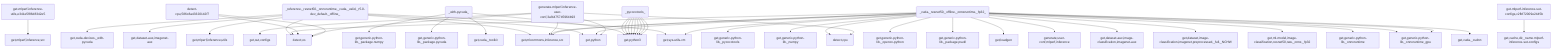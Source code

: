 graph TD
    app-mlperf-inference,d775cac873ee4231_(_reference,_resnet50,_onnxruntime,_cuda,_valid,_r5.0-dev_default,_offline_) --> detect,os
    app-mlperf-inference,d775cac873ee4231_(_reference,_resnet50,_onnxruntime,_cuda,_valid,_r5.0-dev_default,_offline_) --> get,sys-utils-cm
    app-mlperf-inference,d775cac873ee4231_(_reference,_resnet50,_onnxruntime,_cuda,_valid,_r5.0-dev_default,_offline_) --> get,python
    app-mlperf-inference,d775cac873ee4231_(_reference,_resnet50,_onnxruntime,_cuda,_valid,_r5.0-dev_default,_offline_) --> get,mlcommons,inference,src
    get-mlperf-inference-utils,e341e5f86d8342e5 --> get,mlperf,inference,src
    app-mlperf-inference,d775cac873ee4231_(_reference,_resnet50,_onnxruntime,_cuda,_valid,_r5.0-dev_default,_offline_) --> get,mlperf,inference,utils
    app-mlperf-inference,d775cac873ee4231_(_reference,_resnet50,_onnxruntime,_cuda,_valid,_r5.0-dev_default,_offline_) --> get,dataset-aux,imagenet-aux
    get-cuda-devices,7a3ede4d3558427a_(_with-pycuda_) --> get,cuda,_toolkit
    get-cuda-devices,7a3ede4d3558427a_(_with-pycuda_) --> get,python3
    get-generic-python-lib,94b62a682bc44791_(_package.pycuda_) --> get,python3
    get-cuda-devices,7a3ede4d3558427a_(_with-pycuda_) --> get,generic-python-lib,_package.pycuda
    get-generic-python-lib,94b62a682bc44791_(_package.numpy_) --> get,python3
    get-cuda-devices,7a3ede4d3558427a_(_with-pycuda_) --> get,generic-python-lib,_package.numpy
    app-mlperf-inference,d775cac873ee4231_(_reference,_resnet50,_onnxruntime,_cuda,_valid,_r5.0-dev_default,_offline_) --> get,cuda-devices,_with-pycuda
    app-mlperf-inference-mlcommons-python,ff149e9781fc4b65_(_cuda,_resnet50,_offline,_onnxruntime,_fp32_) --> detect,os
    detect-cpu,586c8a43320142f7 --> detect,os
    app-mlperf-inference-mlcommons-python,ff149e9781fc4b65_(_cuda,_resnet50,_offline,_onnxruntime,_fp32_) --> detect,cpu
    app-mlperf-inference-mlcommons-python,ff149e9781fc4b65_(_cuda,_resnet50,_offline,_onnxruntime,_fp32_) --> get,sys-utils-cm
    app-mlperf-inference-mlcommons-python,ff149e9781fc4b65_(_cuda,_resnet50,_offline,_onnxruntime,_fp32_) --> get,python
    app-mlperf-inference-mlcommons-python,ff149e9781fc4b65_(_cuda,_resnet50,_offline,_onnxruntime,_fp32_) --> get,cuda,_cudnn
    get-generic-python-lib,94b62a682bc44791_(_onnxruntime_gpu_) --> get,python3
    app-mlperf-inference-mlcommons-python,ff149e9781fc4b65_(_cuda,_resnet50,_offline,_onnxruntime,_fp32_) --> get,generic-python-lib,_onnxruntime_gpu
    get-generic-python-lib,94b62a682bc44791_(_onnxruntime_) --> get,python3
    app-mlperf-inference-mlcommons-python,ff149e9781fc4b65_(_cuda,_resnet50,_offline,_onnxruntime,_fp32_) --> get,generic-python-lib,_onnxruntime
    get-generic-python-lib,94b62a682bc44791_(_onnxruntime_gpu_) --> get,python3
    app-mlperf-inference-mlcommons-python,ff149e9781fc4b65_(_cuda,_resnet50,_offline,_onnxruntime,_fp32_) --> get,generic-python-lib,_onnxruntime_gpu
    app-mlperf-inference-mlcommons-python,ff149e9781fc4b65_(_cuda,_resnet50,_offline,_onnxruntime,_fp32_) --> get,ml-model,image-classification,resnet50,raw,_onnx,_fp32
    app-mlperf-inference-mlcommons-python,ff149e9781fc4b65_(_cuda,_resnet50,_offline,_onnxruntime,_fp32_) --> get,dataset,image-classification,imagenet,preprocessed,_full,_NCHW
    app-mlperf-inference-mlcommons-python,ff149e9781fc4b65_(_cuda,_resnet50,_offline,_onnxruntime,_fp32_) --> get,dataset-aux,image-classification,imagenet-aux
    generate-mlperf-inference-user-conf,3af4475745964b93 --> detect,os
    detect-cpu,586c8a43320142f7 --> detect,os
    generate-mlperf-inference-user-conf,3af4475745964b93 --> detect,cpu
    generate-mlperf-inference-user-conf,3af4475745964b93 --> get,python
    generate-mlperf-inference-user-conf,3af4475745964b93 --> get,mlcommons,inference,src
    get-mlperf-inference-sut-configs,c2fbf72009e2445b --> get,cache,dir,_name.mlperf-inference-sut-configs
    generate-mlperf-inference-user-conf,3af4475745964b93 --> get,sut,configs
    app-mlperf-inference-mlcommons-python,ff149e9781fc4b65_(_cuda,_resnet50,_offline,_onnxruntime,_fp32_) --> generate,user-conf,mlperf,inference
    app-mlperf-inference-mlcommons-python,ff149e9781fc4b65_(_cuda,_resnet50,_offline,_onnxruntime,_fp32_) --> get,loadgen
    app-mlperf-inference-mlcommons-python,ff149e9781fc4b65_(_cuda,_resnet50,_offline,_onnxruntime,_fp32_) --> get,mlcommons,inference,src
    app-mlperf-inference-mlcommons-python,ff149e9781fc4b65_(_cuda,_resnet50,_offline,_onnxruntime,_fp32_) --> get,mlcommons,inference,src
    get-generic-python-lib,94b62a682bc44791_(_package.psutil_) --> get,python3
    app-mlperf-inference-mlcommons-python,ff149e9781fc4b65_(_cuda,_resnet50,_offline,_onnxruntime,_fp32_) --> get,generic-python-lib,_package.psutil
    get-generic-python-lib,94b62a682bc44791_(_opencv-python_) --> get,python3
    app-mlperf-inference-mlcommons-python,ff149e9781fc4b65_(_cuda,_resnet50,_offline,_onnxruntime,_fp32_) --> get,generic-python-lib,_opencv-python
    get-generic-python-lib,94b62a682bc44791_(_numpy_) --> get,python3
    app-mlperf-inference-mlcommons-python,ff149e9781fc4b65_(_cuda,_resnet50,_offline,_onnxruntime,_fp32_) --> get,generic-python-lib,_numpy
    get-generic-python-lib,94b62a682bc44791_(_pycocotools_) --> get,python3
    app-mlperf-inference-mlcommons-python,ff149e9781fc4b65_(_cuda,_resnet50,_offline,_onnxruntime,_fp32_) --> get,generic-python-lib,_pycocotools